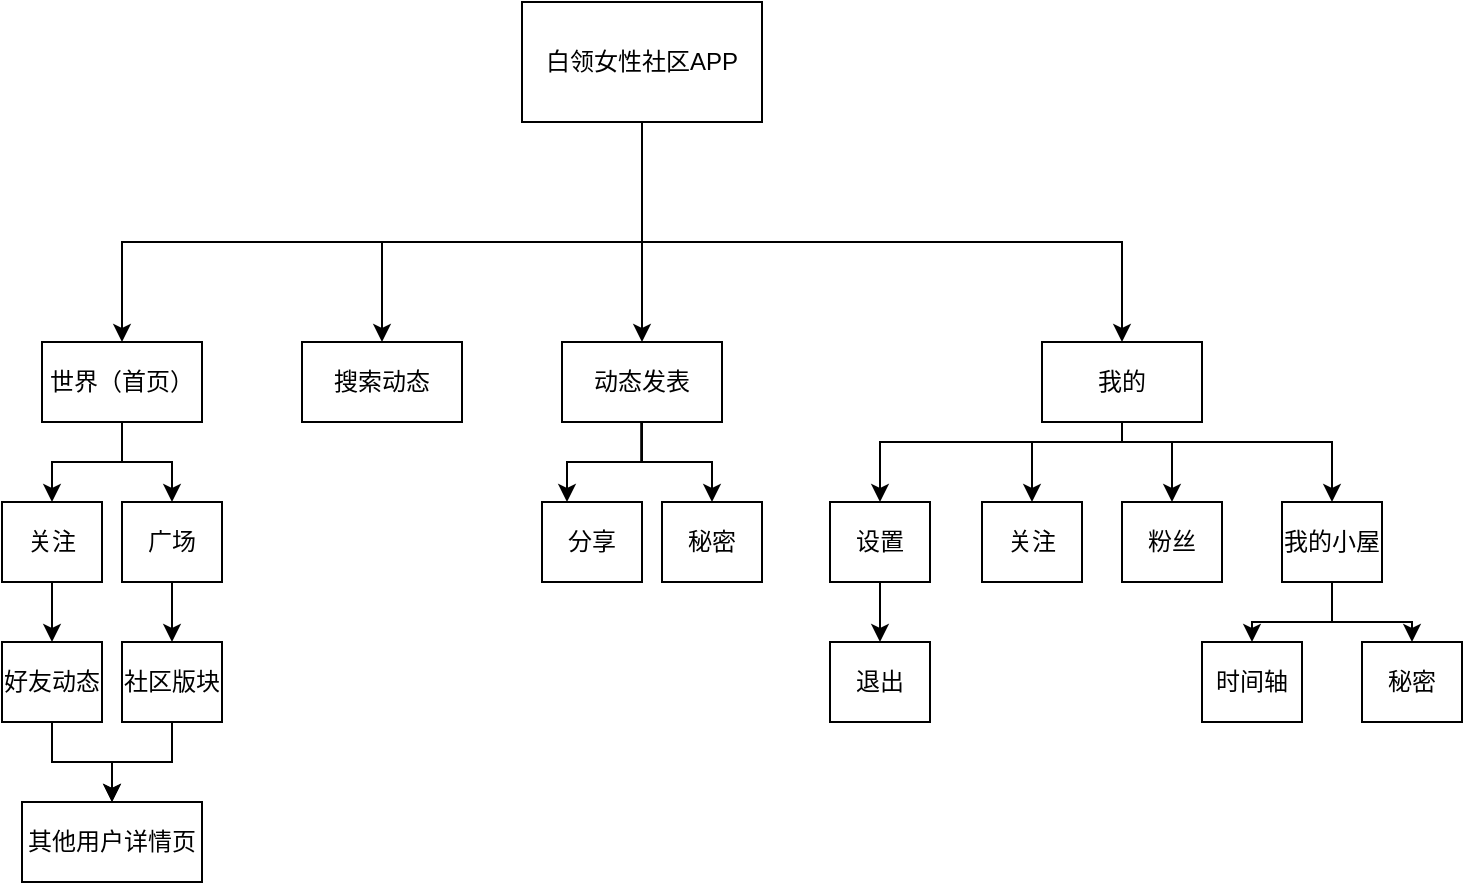 <mxfile version="13.1.14" type="github" pages="2">
  <diagram id="9JHG0YwPGLlp4J_sVx6B" name="Page-1">
    <mxGraphModel dx="990" dy="508" grid="1" gridSize="10" guides="1" tooltips="1" connect="1" arrows="1" fold="1" page="1" pageScale="1" pageWidth="827" pageHeight="1169" math="0" shadow="0">
      <root>
        <mxCell id="0" />
        <mxCell id="1" parent="0" />
        <mxCell id="7LcBtZxE-Kfw0sb23pDX-1" value="搜索动态" style="rounded=0;whiteSpace=wrap;html=1;" parent="1" vertex="1">
          <mxGeometry x="180" y="350" width="80" height="40" as="geometry" />
        </mxCell>
        <mxCell id="_EF181qJnlzV5lathquv-29" style="edgeStyle=orthogonalEdgeStyle;rounded=0;orthogonalLoop=1;jettySize=auto;html=1;entryX=0.5;entryY=0;entryDx=0;entryDy=0;" parent="1" source="7LcBtZxE-Kfw0sb23pDX-2" target="7LcBtZxE-Kfw0sb23pDX-5" edge="1">
          <mxGeometry relative="1" as="geometry">
            <Array as="points">
              <mxPoint x="90" y="410" />
              <mxPoint x="55" y="410" />
            </Array>
          </mxGeometry>
        </mxCell>
        <mxCell id="_EF181qJnlzV5lathquv-30" style="edgeStyle=orthogonalEdgeStyle;rounded=0;orthogonalLoop=1;jettySize=auto;html=1;entryX=0.5;entryY=0;entryDx=0;entryDy=0;" parent="1" source="7LcBtZxE-Kfw0sb23pDX-2" target="7LcBtZxE-Kfw0sb23pDX-6" edge="1">
          <mxGeometry relative="1" as="geometry" />
        </mxCell>
        <mxCell id="7LcBtZxE-Kfw0sb23pDX-2" value="世界（首页）" style="rounded=0;whiteSpace=wrap;html=1;" parent="1" vertex="1">
          <mxGeometry x="50" y="350" width="80" height="40" as="geometry" />
        </mxCell>
        <mxCell id="_EF181qJnlzV5lathquv-8" style="edgeStyle=orthogonalEdgeStyle;rounded=0;orthogonalLoop=1;jettySize=auto;html=1;entryX=0.25;entryY=0;entryDx=0;entryDy=0;" parent="1" source="7LcBtZxE-Kfw0sb23pDX-3" target="7LcBtZxE-Kfw0sb23pDX-18" edge="1">
          <mxGeometry relative="1" as="geometry" />
        </mxCell>
        <mxCell id="_EF181qJnlzV5lathquv-40" style="edgeStyle=orthogonalEdgeStyle;rounded=0;orthogonalLoop=1;jettySize=auto;html=1;entryX=0.5;entryY=0;entryDx=0;entryDy=0;" parent="1" source="7LcBtZxE-Kfw0sb23pDX-3" target="7LcBtZxE-Kfw0sb23pDX-23" edge="1">
          <mxGeometry relative="1" as="geometry" />
        </mxCell>
        <mxCell id="7LcBtZxE-Kfw0sb23pDX-3" value="动态发表" style="rounded=0;whiteSpace=wrap;html=1;" parent="1" vertex="1">
          <mxGeometry x="310" y="350" width="80" height="40" as="geometry" />
        </mxCell>
        <mxCell id="_EF181qJnlzV5lathquv-41" style="edgeStyle=orthogonalEdgeStyle;rounded=0;orthogonalLoop=1;jettySize=auto;html=1;entryX=0.5;entryY=0;entryDx=0;entryDy=0;" parent="1" source="7LcBtZxE-Kfw0sb23pDX-4" target="7LcBtZxE-Kfw0sb23pDX-25" edge="1">
          <mxGeometry relative="1" as="geometry">
            <Array as="points">
              <mxPoint x="590" y="400" />
              <mxPoint x="469" y="400" />
            </Array>
          </mxGeometry>
        </mxCell>
        <mxCell id="_EF181qJnlzV5lathquv-42" style="edgeStyle=orthogonalEdgeStyle;rounded=0;orthogonalLoop=1;jettySize=auto;html=1;entryX=0.5;entryY=0;entryDx=0;entryDy=0;" parent="1" source="7LcBtZxE-Kfw0sb23pDX-4" target="7LcBtZxE-Kfw0sb23pDX-26" edge="1">
          <mxGeometry relative="1" as="geometry">
            <Array as="points">
              <mxPoint x="590" y="400" />
              <mxPoint x="545" y="400" />
            </Array>
          </mxGeometry>
        </mxCell>
        <mxCell id="_EF181qJnlzV5lathquv-43" style="edgeStyle=orthogonalEdgeStyle;rounded=0;orthogonalLoop=1;jettySize=auto;html=1;entryX=0.5;entryY=0;entryDx=0;entryDy=0;" parent="1" source="7LcBtZxE-Kfw0sb23pDX-4" target="7LcBtZxE-Kfw0sb23pDX-29" edge="1">
          <mxGeometry relative="1" as="geometry">
            <Array as="points">
              <mxPoint x="590" y="400" />
              <mxPoint x="615" y="400" />
            </Array>
          </mxGeometry>
        </mxCell>
        <mxCell id="_EF181qJnlzV5lathquv-44" style="edgeStyle=orthogonalEdgeStyle;rounded=0;orthogonalLoop=1;jettySize=auto;html=1;entryX=0.5;entryY=0;entryDx=0;entryDy=0;" parent="1" source="7LcBtZxE-Kfw0sb23pDX-4" target="7LcBtZxE-Kfw0sb23pDX-30" edge="1">
          <mxGeometry relative="1" as="geometry">
            <Array as="points">
              <mxPoint x="590" y="400" />
              <mxPoint x="695" y="400" />
            </Array>
          </mxGeometry>
        </mxCell>
        <mxCell id="7LcBtZxE-Kfw0sb23pDX-4" value="我的" style="rounded=0;whiteSpace=wrap;html=1;" parent="1" vertex="1">
          <mxGeometry x="550" y="350" width="80" height="40" as="geometry" />
        </mxCell>
        <mxCell id="_EF181qJnlzV5lathquv-35" style="edgeStyle=orthogonalEdgeStyle;rounded=0;orthogonalLoop=1;jettySize=auto;html=1;entryX=0.5;entryY=0;entryDx=0;entryDy=0;" parent="1" source="7LcBtZxE-Kfw0sb23pDX-5" target="7LcBtZxE-Kfw0sb23pDX-9" edge="1">
          <mxGeometry relative="1" as="geometry" />
        </mxCell>
        <mxCell id="7LcBtZxE-Kfw0sb23pDX-5" value="关注" style="rounded=0;whiteSpace=wrap;html=1;" parent="1" vertex="1">
          <mxGeometry x="30" y="430" width="50" height="40" as="geometry" />
        </mxCell>
        <mxCell id="_EF181qJnlzV5lathquv-36" style="edgeStyle=orthogonalEdgeStyle;rounded=0;orthogonalLoop=1;jettySize=auto;html=1;entryX=0.5;entryY=0;entryDx=0;entryDy=0;" parent="1" source="7LcBtZxE-Kfw0sb23pDX-6" target="7LcBtZxE-Kfw0sb23pDX-11" edge="1">
          <mxGeometry relative="1" as="geometry" />
        </mxCell>
        <mxCell id="7LcBtZxE-Kfw0sb23pDX-6" value="广场" style="rounded=0;whiteSpace=wrap;html=1;" parent="1" vertex="1">
          <mxGeometry x="90" y="430" width="50" height="40" as="geometry" />
        </mxCell>
        <mxCell id="PidlpGki5SE3sMPnriHK-3" style="edgeStyle=orthogonalEdgeStyle;rounded=0;orthogonalLoop=1;jettySize=auto;html=1;" parent="1" source="7LcBtZxE-Kfw0sb23pDX-9" target="PidlpGki5SE3sMPnriHK-1" edge="1">
          <mxGeometry relative="1" as="geometry" />
        </mxCell>
        <mxCell id="7LcBtZxE-Kfw0sb23pDX-9" value="好友动态" style="rounded=0;whiteSpace=wrap;html=1;" parent="1" vertex="1">
          <mxGeometry x="30" y="500" width="50" height="40" as="geometry" />
        </mxCell>
        <mxCell id="PidlpGki5SE3sMPnriHK-2" value="" style="edgeStyle=orthogonalEdgeStyle;rounded=0;orthogonalLoop=1;jettySize=auto;html=1;" parent="1" source="7LcBtZxE-Kfw0sb23pDX-11" target="PidlpGki5SE3sMPnriHK-1" edge="1">
          <mxGeometry relative="1" as="geometry" />
        </mxCell>
        <mxCell id="7LcBtZxE-Kfw0sb23pDX-11" value="社区版块" style="rounded=0;whiteSpace=wrap;html=1;" parent="1" vertex="1">
          <mxGeometry x="90" y="500" width="50" height="40" as="geometry" />
        </mxCell>
        <mxCell id="PidlpGki5SE3sMPnriHK-1" value="其他用户详情页" style="rounded=0;whiteSpace=wrap;html=1;" parent="1" vertex="1">
          <mxGeometry x="40" y="580" width="90" height="40" as="geometry" />
        </mxCell>
        <mxCell id="7LcBtZxE-Kfw0sb23pDX-18" value="分享" style="rounded=0;whiteSpace=wrap;html=1;" parent="1" vertex="1">
          <mxGeometry x="300" y="430" width="50" height="40" as="geometry" />
        </mxCell>
        <mxCell id="7LcBtZxE-Kfw0sb23pDX-23" value="秘密" style="rounded=0;whiteSpace=wrap;html=1;" parent="1" vertex="1">
          <mxGeometry x="360" y="430" width="50" height="40" as="geometry" />
        </mxCell>
        <mxCell id="_EF181qJnlzV5lathquv-49" value="" style="edgeStyle=orthogonalEdgeStyle;rounded=0;orthogonalLoop=1;jettySize=auto;html=1;" parent="1" source="7LcBtZxE-Kfw0sb23pDX-25" target="_EF181qJnlzV5lathquv-48" edge="1">
          <mxGeometry relative="1" as="geometry" />
        </mxCell>
        <mxCell id="7LcBtZxE-Kfw0sb23pDX-25" value="设置" style="rounded=0;whiteSpace=wrap;html=1;" parent="1" vertex="1">
          <mxGeometry x="444" y="430" width="50" height="40" as="geometry" />
        </mxCell>
        <mxCell id="_EF181qJnlzV5lathquv-48" value="退出" style="rounded=0;whiteSpace=wrap;html=1;" parent="1" vertex="1">
          <mxGeometry x="444" y="500" width="50" height="40" as="geometry" />
        </mxCell>
        <mxCell id="7LcBtZxE-Kfw0sb23pDX-26" value="关注" style="rounded=0;whiteSpace=wrap;html=1;" parent="1" vertex="1">
          <mxGeometry x="520" y="430" width="50" height="40" as="geometry" />
        </mxCell>
        <mxCell id="7LcBtZxE-Kfw0sb23pDX-29" value="粉丝" style="rounded=0;whiteSpace=wrap;html=1;" parent="1" vertex="1">
          <mxGeometry x="590" y="430" width="50" height="40" as="geometry" />
        </mxCell>
        <mxCell id="_EF181qJnlzV5lathquv-45" style="edgeStyle=orthogonalEdgeStyle;rounded=0;orthogonalLoop=1;jettySize=auto;html=1;entryX=0.5;entryY=0;entryDx=0;entryDy=0;" parent="1" source="7LcBtZxE-Kfw0sb23pDX-30" target="iN-X8D-LXdJQQtMRfMe6-1" edge="1">
          <mxGeometry relative="1" as="geometry" />
        </mxCell>
        <mxCell id="_EF181qJnlzV5lathquv-46" style="edgeStyle=orthogonalEdgeStyle;rounded=0;orthogonalLoop=1;jettySize=auto;html=1;entryX=0.5;entryY=0;entryDx=0;entryDy=0;" parent="1" source="7LcBtZxE-Kfw0sb23pDX-30" target="7LcBtZxE-Kfw0sb23pDX-33" edge="1">
          <mxGeometry relative="1" as="geometry" />
        </mxCell>
        <mxCell id="7LcBtZxE-Kfw0sb23pDX-30" value="我的小屋" style="rounded=0;whiteSpace=wrap;html=1;" parent="1" vertex="1">
          <mxGeometry x="670" y="430" width="50" height="40" as="geometry" />
        </mxCell>
        <mxCell id="7LcBtZxE-Kfw0sb23pDX-33" value="时间轴" style="rounded=0;whiteSpace=wrap;html=1;" parent="1" vertex="1">
          <mxGeometry x="630" y="500" width="50" height="40" as="geometry" />
        </mxCell>
        <mxCell id="iN-X8D-LXdJQQtMRfMe6-1" value="秘密&lt;br&gt;" style="rounded=0;whiteSpace=wrap;html=1;" parent="1" vertex="1">
          <mxGeometry x="710" y="500" width="50" height="40" as="geometry" />
        </mxCell>
        <mxCell id="iN-X8D-LXdJQQtMRfMe6-2" style="edgeStyle=orthogonalEdgeStyle;rounded=0;orthogonalLoop=1;jettySize=auto;html=1;exitX=0.5;exitY=1;exitDx=0;exitDy=0;" parent="1" edge="1">
          <mxGeometry relative="1" as="geometry">
            <mxPoint x="115" y="480" as="sourcePoint" />
            <mxPoint x="115" y="480" as="targetPoint" />
          </mxGeometry>
        </mxCell>
        <mxCell id="iN-X8D-LXdJQQtMRfMe6-25" value="" style="endArrow=none;html=1;" parent="1" edge="1">
          <mxGeometry width="50" height="50" relative="1" as="geometry">
            <mxPoint x="349.6" y="390" as="sourcePoint" />
            <mxPoint x="349.6" y="410" as="targetPoint" />
          </mxGeometry>
        </mxCell>
        <mxCell id="_EF181qJnlzV5lathquv-27" style="edgeStyle=orthogonalEdgeStyle;rounded=0;orthogonalLoop=1;jettySize=auto;html=1;" parent="1" target="7LcBtZxE-Kfw0sb23pDX-4" edge="1">
          <mxGeometry relative="1" as="geometry">
            <Array as="points">
              <mxPoint x="590" y="300" />
            </Array>
            <mxPoint x="350" y="300" as="sourcePoint" />
          </mxGeometry>
        </mxCell>
        <mxCell id="xcvGSboUNQ6UJ2BoSfRD-2" style="edgeStyle=orthogonalEdgeStyle;rounded=0;orthogonalLoop=1;jettySize=auto;html=1;entryX=0.5;entryY=0;entryDx=0;entryDy=0;" parent="1" source="xcvGSboUNQ6UJ2BoSfRD-1" target="7LcBtZxE-Kfw0sb23pDX-3" edge="1">
          <mxGeometry relative="1" as="geometry" />
        </mxCell>
        <mxCell id="sQfud3FrJX6kP2DqQ0ce-1" style="edgeStyle=orthogonalEdgeStyle;rounded=0;orthogonalLoop=1;jettySize=auto;html=1;entryX=0.5;entryY=0;entryDx=0;entryDy=0;" edge="1" parent="1" source="xcvGSboUNQ6UJ2BoSfRD-1" target="7LcBtZxE-Kfw0sb23pDX-1">
          <mxGeometry relative="1" as="geometry">
            <Array as="points">
              <mxPoint x="350" y="300" />
              <mxPoint x="220" y="300" />
            </Array>
          </mxGeometry>
        </mxCell>
        <mxCell id="sQfud3FrJX6kP2DqQ0ce-2" style="edgeStyle=orthogonalEdgeStyle;rounded=0;orthogonalLoop=1;jettySize=auto;html=1;entryX=0.5;entryY=0;entryDx=0;entryDy=0;" edge="1" parent="1" source="xcvGSboUNQ6UJ2BoSfRD-1" target="7LcBtZxE-Kfw0sb23pDX-2">
          <mxGeometry relative="1" as="geometry">
            <Array as="points">
              <mxPoint x="350" y="300" />
              <mxPoint x="90" y="300" />
            </Array>
          </mxGeometry>
        </mxCell>
        <mxCell id="xcvGSboUNQ6UJ2BoSfRD-1" value="白领女性社区APP" style="rounded=0;whiteSpace=wrap;html=1;" parent="1" vertex="1">
          <mxGeometry x="290" y="180" width="120" height="60" as="geometry" />
        </mxCell>
      </root>
    </mxGraphModel>
  </diagram>
  <diagram id="u4ZTwsBJ5_N5W0R2tz7c" name="Page-2">
    
    <mxGraphModel dx="880" dy="577" grid="1" gridSize="10" guides="1" tooltips="1" connect="1" arrows="1" fold="1" page="1" pageScale="1" pageWidth="827" pageHeight="1169" math="0" shadow="0">
      
      <root>
        
        <mxCell id="Yh_3JUXB1_f6c3sNhh7D-0" />
        
        <mxCell id="Yh_3JUXB1_f6c3sNhh7D-1" parent="Yh_3JUXB1_f6c3sNhh7D-0" />
        
      </root>
      
    </mxGraphModel>
    
  </diagram>
</mxfile>

